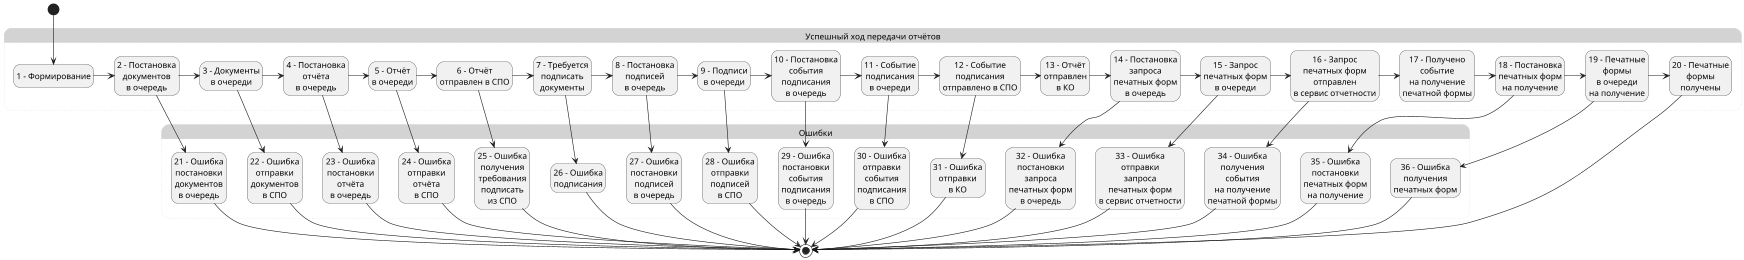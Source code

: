 @startuml
scale 100 width
scale 260 height

hide empty description
state "Успешный ход передачи отчётов" as Saccess #LightGray;line.dotted;line:LightGray {
    state "1 – Формирование" as State1
    state "2 - Постановка\nдокументов\nв очередь" as State2
    state "3 - Документы\nв очереди" as State3
    state "4 - Постановка\nотчёта\nв очередь" as State4
    state "5 - Отчёт\nв очереди" as State5
    state "6 - Отчёт\nотправлен в СПО" as State6
    state "7 - Требуется\nподписать\nдокументы" as State7
    state "8 - Постановка\nподписей\nв очередь" as State8
    state "9 - Подписи\nв очереди" as State9
    state "10 - Постановка\nсобытия\nподписания\nв очередь" as State10
    state "11 - Событие\nподписания\nв очереди" as State11
    state "12 - Событие\nподписания\nотправлено в СПО" as State12  
    state "13 - Отчёт\nотправлен\nв КО" as State13
    state "14 - Постановка\nзапроса\nпечатных форм\nв очередь" as State14
    state "15 - Запрос\nпечатных форм\nв очереди" as State15
    state "16 - Запрос\nпечатных форм\nотправлен\nв сервис отчетности" as State16
    state "17 – Получено\nсобытие\nна получение\nпечатной формы" as State17
    state "18 - Постановка\nпечатных форм\nна получение" as State18
    state "19 - Печатные\nформы\nв очереди\nна получение" as State19
    state "20 - Печатные\nформы\nполучены" as State20
}
state "Ошибки" as Errors #LightGray;line.dotted;line:LightGray {
    state "21 - Ошибка\nпостановки\nдокументов\nв очередь" as State21
    state "22 - Ошибка\nотправки\nдокументов\nв СПО" as State22
    state "23 - Ошибка\nпостановки\nотчёта\nв очередь" as State23
    state "24 - Ошибка\nотправки\nотчёта\nв СПО" as State24
    state "25 - Ошибка\nполучения\nтребования\nподписать\nиз СПО" as State25
    state "26 - Ошибка\nподписания" as State26
    state "27 - Ошибка\nпостановки\nподписей\nв очередь" as State27
    state "28 - Ошибка\nотправки\nподписей\nв СПО" as State28
    state "29 - Ошибка\nпостановки\nсобытия\nподписания\nв очередь" as State29
    state "30 - Ошибка\nотправки\nсобытия\nподписания\nв СПО" as State30
    state "31 - Ошибка\nотправки\nв КО" as State31
    state "32 - Ошибка\nпостановки\nзапроса\nпечатных форм\nв очередь" as State32
    state "33 - Ошибка\nотправки\nзапроса\nпечатных форм\nв сервис отчетности" as State33
    state "34 – Ошибка\nполучения\nсобытия\nна получение\nпечатной формы" as State34
    state "35 - Ошибка\nпостановки\nпечатных форм\nна получение" as State35
    state "36 - Ошибка\nполучения\nпечатных форм" as State36
}

[*] --> State1
State1 -> State2

State2 -> State3
State2 --> State21

State3 -> State4
State3 --> State22

State4 -> State5
State4 --> State23

State5 -> State6
State5 --> State24

State6 -> State7
State6 --> State25

State7 -> State8
State7 --> State26

State8 -> State9
State8 --> State27

State9 -> State10
State9 --> State28

State10 -> State11
State10 --> State29

State11 -> State12
State11 --> State30

State12 -> State13
State12 --> State31

State13 -> State14

State14 -> State15
State14 --> State32

State15 -> State16
State15 --> State33

State16 -> State17
State16 -> State34

State17 -> State18

State18 -> State19
State18 --> State35

State19 -> State20
State19 --> State36

State21  --> [*]
State22  --> [*]
State23 --> [*]
State24 --> [*]
State25 --> [*]
State26 --> [*]
State27  --> [*]
State28  --> [*]
State29 --> [*]
State30 --> [*]
State31 --> [*]
State32 --> [*]
State33 --> [*]
State34 --> [*]
State35 --> [*]
State36 --> [*]

State20 --> [*]

@enduml
